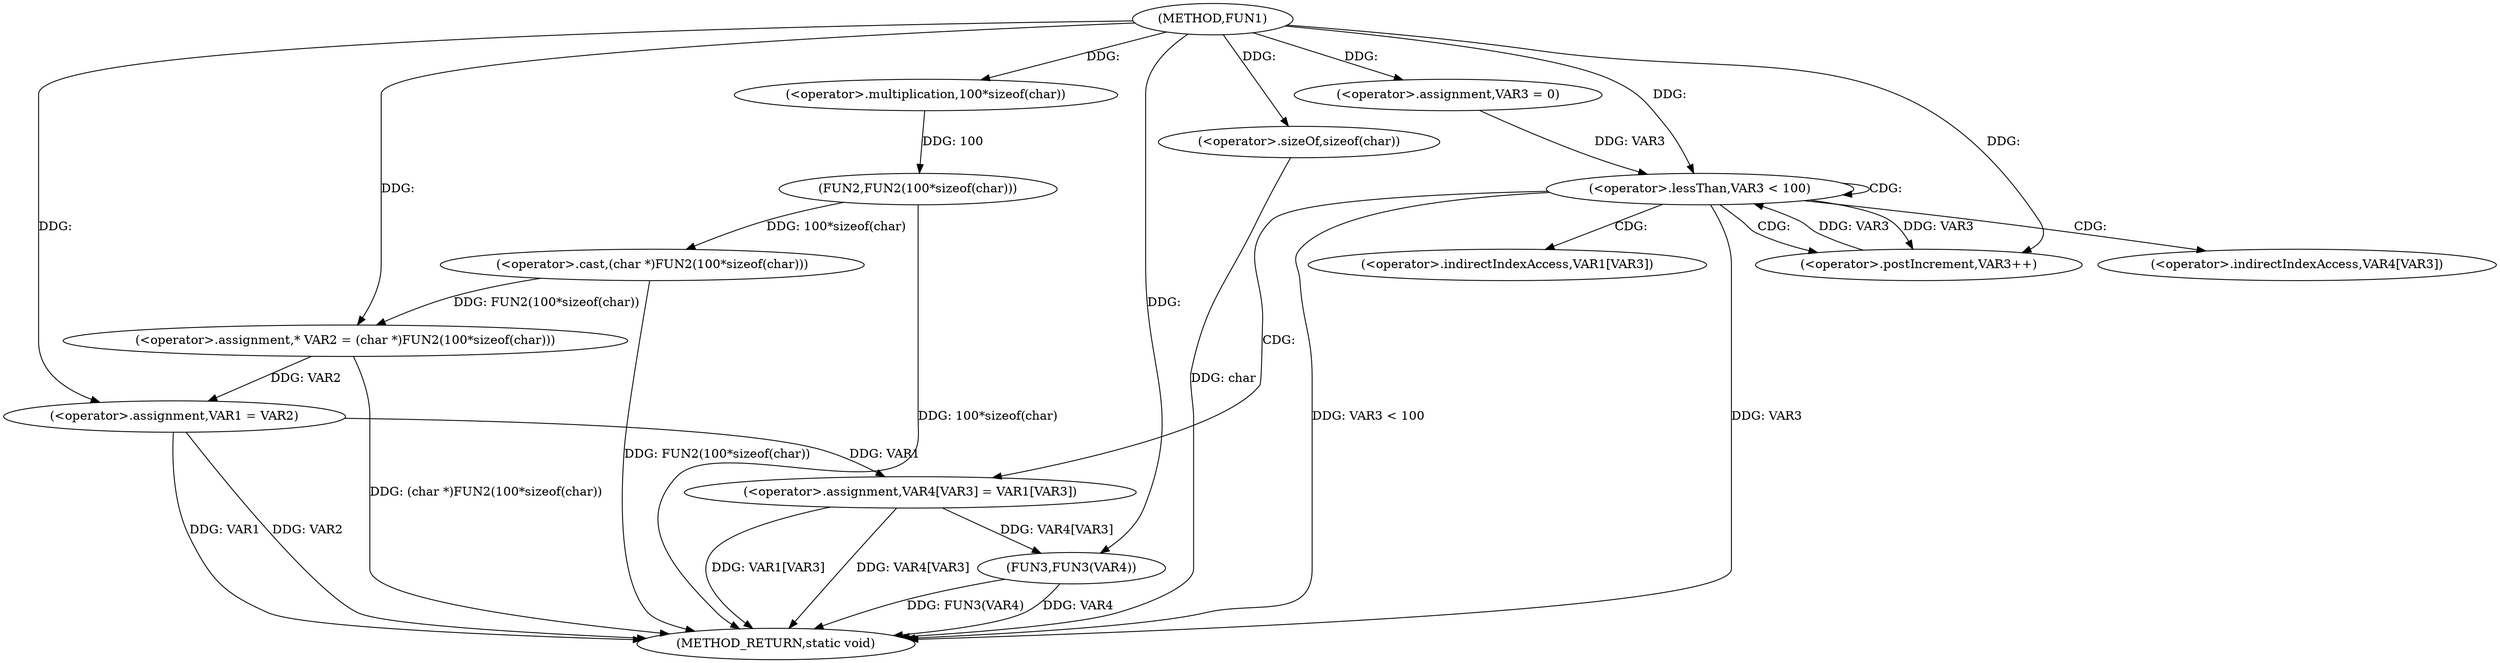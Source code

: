 digraph FUN1 {  
"1000100" [label = "(METHOD,FUN1)" ]
"1000138" [label = "(METHOD_RETURN,static void)" ]
"1000104" [label = "(<operator>.assignment,* VAR2 = (char *)FUN2(100*sizeof(char)))" ]
"1000106" [label = "(<operator>.cast,(char *)FUN2(100*sizeof(char)))" ]
"1000108" [label = "(FUN2,FUN2(100*sizeof(char)))" ]
"1000109" [label = "(<operator>.multiplication,100*sizeof(char))" ]
"1000111" [label = "(<operator>.sizeOf,sizeof(char))" ]
"1000113" [label = "(<operator>.assignment,VAR1 = VAR2)" ]
"1000120" [label = "(<operator>.assignment,VAR3 = 0)" ]
"1000123" [label = "(<operator>.lessThan,VAR3 < 100)" ]
"1000126" [label = "(<operator>.postIncrement,VAR3++)" ]
"1000129" [label = "(<operator>.assignment,VAR4[VAR3] = VAR1[VAR3])" ]
"1000136" [label = "(FUN3,FUN3(VAR4))" ]
"1000130" [label = "(<operator>.indirectIndexAccess,VAR4[VAR3])" ]
"1000133" [label = "(<operator>.indirectIndexAccess,VAR1[VAR3])" ]
  "1000106" -> "1000138"  [ label = "DDG: FUN2(100*sizeof(char))"] 
  "1000113" -> "1000138"  [ label = "DDG: VAR1"] 
  "1000123" -> "1000138"  [ label = "DDG: VAR3 < 100"] 
  "1000113" -> "1000138"  [ label = "DDG: VAR2"] 
  "1000136" -> "1000138"  [ label = "DDG: FUN3(VAR4)"] 
  "1000123" -> "1000138"  [ label = "DDG: VAR3"] 
  "1000129" -> "1000138"  [ label = "DDG: VAR4[VAR3]"] 
  "1000129" -> "1000138"  [ label = "DDG: VAR1[VAR3]"] 
  "1000111" -> "1000138"  [ label = "DDG: char"] 
  "1000136" -> "1000138"  [ label = "DDG: VAR4"] 
  "1000104" -> "1000138"  [ label = "DDG: (char *)FUN2(100*sizeof(char))"] 
  "1000108" -> "1000138"  [ label = "DDG: 100*sizeof(char)"] 
  "1000106" -> "1000104"  [ label = "DDG: FUN2(100*sizeof(char))"] 
  "1000100" -> "1000104"  [ label = "DDG: "] 
  "1000108" -> "1000106"  [ label = "DDG: 100*sizeof(char)"] 
  "1000109" -> "1000108"  [ label = "DDG: 100"] 
  "1000100" -> "1000109"  [ label = "DDG: "] 
  "1000100" -> "1000111"  [ label = "DDG: "] 
  "1000104" -> "1000113"  [ label = "DDG: VAR2"] 
  "1000100" -> "1000113"  [ label = "DDG: "] 
  "1000100" -> "1000120"  [ label = "DDG: "] 
  "1000120" -> "1000123"  [ label = "DDG: VAR3"] 
  "1000126" -> "1000123"  [ label = "DDG: VAR3"] 
  "1000100" -> "1000123"  [ label = "DDG: "] 
  "1000123" -> "1000126"  [ label = "DDG: VAR3"] 
  "1000100" -> "1000126"  [ label = "DDG: "] 
  "1000113" -> "1000129"  [ label = "DDG: VAR1"] 
  "1000129" -> "1000136"  [ label = "DDG: VAR4[VAR3]"] 
  "1000100" -> "1000136"  [ label = "DDG: "] 
  "1000123" -> "1000129"  [ label = "CDG: "] 
  "1000123" -> "1000123"  [ label = "CDG: "] 
  "1000123" -> "1000130"  [ label = "CDG: "] 
  "1000123" -> "1000133"  [ label = "CDG: "] 
  "1000123" -> "1000126"  [ label = "CDG: "] 
}
